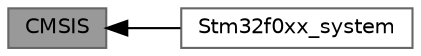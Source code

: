 digraph "CMSIS"
{
 // LATEX_PDF_SIZE
  bgcolor="transparent";
  edge [fontname=Helvetica,fontsize=10,labelfontname=Helvetica,labelfontsize=10];
  node [fontname=Helvetica,fontsize=10,shape=box,height=0.2,width=0.4];
  rankdir=LR;
  Node1 [id="Node000001",label="CMSIS",height=0.2,width=0.4,color="gray40", fillcolor="grey60", style="filled", fontcolor="black",tooltip=" "];
  Node2 [id="Node000002",label="Stm32f0xx_system",height=0.2,width=0.4,color="grey40", fillcolor="white", style="filled",URL="$group__stm32f0xx__system.html",tooltip=" "];
  Node1->Node2 [shape=plaintext, dir="back", style="solid"];
}
